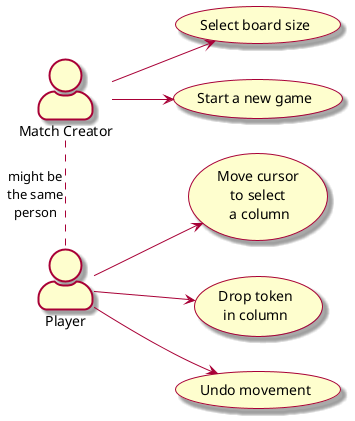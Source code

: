 @startuml
skin rose
skinparam actorstyle awesome
left to right direction

:Player:
:Match Creator: as Creator

(Move cursor\nto select\n a column) as (Cursor)
(Drop token\nin column) as (Drop)
(Select board size) as (Size)
(Start a new game) as (Start)
(Undo movement) as (Undo)

Player --> (Cursor)
Player --> (Drop)
Player --> (Undo)

Creator --> (Size)
Creator --> (Start)

Creator . Player : might be\nthe same\nperson

@enduml